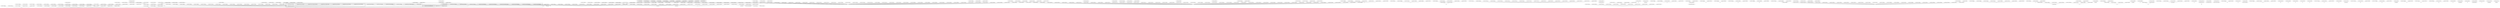 graph g {
  fontname="sans-serif";

  overlap=false;

  subgraph "cluster_net" {
    subgraph "cluster_net.minecraft" {
      subgraph "cluster_net.minecraft.pathfinding" {
      }
      subgraph "cluster_net.minecraft.client" {
        subgraph "cluster_net.minecraft.client.render" {
          subgraph "cluster_net.minecraft.client.render.entity" {
            "dp"[label="net.minecraft.client.render.entity.RenderPainting"];
          }
          "m"[label="net.minecraft.client.render.RenderGlobal"];
        }
        subgraph "cluster_net.minecraft.client.gui" {
          subgraph "cluster_net.minecraft.client.gui.menu" {
            subgraph "cluster_net.minecraft.client.gui.menu.options" {
              "ch"[label="net.minecraft.client.gui.menu.options.Options"];
              "fi"[label="net.minecraft.client.gui.menu.options.TexturePackOptions"];
              "mn"[label="net.minecraft.client.gui.menu.options.VideoOptions"];
            }
            subgraph "cluster_net.minecraft.client.gui.menu.multiplayer" {
              "fv"[label="net.minecraft.client.gui.menu.multiplayer.DownloadingTerrain"];
              "ku"[label="net.minecraft.client.gui.menu.multiplayer.Multiplayer"];
            }
            subgraph "cluster_net.minecraft.client.gui.menu.world" {
              "qp"[label="net.minecraft.client.gui.menu.world.SelectWorld"];
            }
            "cs"[label="net.minecraft.client.gui.menu.GuiScreen"];
            "fh"[label="net.minecraft.client.gui.menu.MainMenu"];
          }
        }
        subgraph "cluster_net.minecraft.client.resources" {
          "cr"[label="net.minecraft.client.resources.ThreadResourceDownload"];
        }
        subgraph "cluster_net.minecraft.client.settings" {
        }
        subgraph "cluster_net.minecraft.client.multiplayer" {
          "lq"[label="net.minecraft.client.multiplayer.WorldClient"];
        }
        "net.minecraft.client.Minecraft"[label="net.minecraft.client.Minecraft"];
        "net.minecraft.client.MinecraftApplet"[label="net.minecraft.client.MinecraftApplet"];
      }
      subgraph "cluster_net.minecraft.block" {
        subgraph "cluster_net.minecraft.block.blockentity" {
          "at"[label="net.minecraft.block.blockentity.BlockEntityTrap"];
          "cq"[label="net.minecraft.block.blockentity.BlockEntityMobSpawner"];
          "iy"[label="net.minecraft.block.blockentity.BlockEntityChest"];
          "rg"[label="net.minecraft.block.blockentity.BlockEntityFurnace"];
          "sj"[label="net.minecraft.block.blockentity.BlockEntityMusic"];
          "xa"[label="net.minecraft.block.blockentity.BlockEntitySign"];
        }
      }
      subgraph "cluster_net.minecraft.util" {
        subgraph "cluster_net.minecraft.util.math" {
        }
      }
      subgraph "cluster_net.minecraft.world" {
        subgraph "cluster_net.minecraft.world.biome" {
        }
        subgraph "cluster_net.minecraft.world.chunk" {
          subgraph "cluster_net.minecraft.world.chunk.storage" {
            "sk"[label="net.minecraft.world.chunk.storage.AlphaChunkLoader"];
          }
        }
        "et"[label="net.minecraft.world.World"];
      }
      subgraph "cluster_net.minecraft.entity" {
        subgraph "cluster_net.minecraft.entity.passive" {
          "fx"[label="net.minecraft.entity.passive.EntityTameable"];
        }
        subgraph "cluster_net.minecraft.entity.player" {
          "gh"[label="net.minecraft.entity.player.Player"];
        }
        subgraph "cluster_net.minecraft.entity.item" {
          "xb"[label="net.minecraft.entity.item.MinecartFurnace"];
        }
        "kw"[label="net.minecraft.entity.LivingBase"];
      }
      subgraph "cluster_net.minecraft.item" {
      }
      subgraph "cluster_net.minecraft.data" {
      }
      subgraph "cluster_net.minecraft.network" {
      }
      subgraph "cluster_net.minecraft.isom" {
        "net.minecraft.isom.IsomPreviewApplet"[label="net.minecraft.isom.IsomPreviewApplet"];
      }
    }
  }
  subgraph "cluster_com" {
    subgraph "cluster_com.mojang" {
      subgraph "cluster_com.mojang.nbt" {
        "o"[label="com.mojang.nbt.NBTFloat"];
        "ha"[label="com.mojang.nbt.NBTByteArray"];
        "kl"[label="com.mojang.nbt.NBTEnd"];
        "ll"[label="com.mojang.nbt.NBTLong"];
        "my"[label="com.mojang.nbt.NBTCompound"];
        "oq"[label="com.mojang.nbt.NBTInt"];
        "pq"[label="com.mojang.nbt.NBTByte"];
        "rl"[label="com.mojang.nbt.NBTList"];
        "rv"[label="com.mojang.nbt.NBTDouble"];
        "tg"[label="com.mojang.nbt.NBTShort"];
        "vs"[label="com.mojang.nbt.NBTString"];
      }
    }
  }
  "a"[label="net.minecraft.src.ClsADslyjvx"];
  "c"[label="net.minecraft.src.ClsCCjrvhrv"];
  "e"[label="net.minecraft.src.ClsEFvyhjji"];
  "f"[label="net.minecraft.src.ClsFGrgmhwz"];
  "g"[label="net.minecraft.src.ClsGBfqkrqc"];
  "i"[label="net.minecraft.src.ClsICcdeqdf"];
  "j"[label="net.minecraft.src.ClsJCevvwxz"];
  "k"[label="net.minecraft.src.ClsKHqzdaz"];
  "l"[label="net.minecraft.src.ClsLEfixejj"];
  "n"[label="net.minecraft.src.ClsNUzjqjc"];
  "p"[label="net.minecraft.src.ClsPDjwwbgb"];
  "q"[label="net.minecraft.src.ClsQEuaptpv"];
  "r"[label="net.minecraft.src.ClsREiuihbi"];
  "s"[label="net.minecraft.src.ClsSFmvursq"];
  "u"[label="net.minecraft.src.ClsUFtkjxqh"];
  "v"[label="net.minecraft.src.ClsVEvdcccm"];
  "w"[label="net.minecraft.src.ClsWGgwbajw"];
  "y"[label="net.minecraft.src.ClsYEuodagl"];
  "z"[label="net.minecraft.src.ClsZBkjtgop"];
  "aa"[label="net.minecraft.src.ClsAaBrbnprf"];
  "ab"[label="net.minecraft.src.ClsAbFgonhah"];
  "ac"[label="net.minecraft.src.ClsAcEjaetvv"];
  "ad"[label="net.minecraft.src.ClsAdGnbquvh"];
  "ae"[label="net.minecraft.src.ClsAeTjhxky"];
  "af"[label="net.minecraft.src.ClsAfGmrmkms"];
  "ag"[label="net.minecraft.src.ClsAgEjcdtfs"];
  "ah"[label="net.minecraft.src.ClsAhDwezyhe"];
  "ai"[label="net.minecraft.src.ClsAiEexmeiy"];
  "aj"[label="net.minecraft.src.ClsAjMgkqyq"];
  "al"[label="net.minecraft.src.ClsAlGyjrktc"];
  "am"[label="net.minecraft.src.ClsAmBfajgzt"];
  "an"[label="net.minecraft.src.ClsAnGrrzgsl"];
  "aq"[label="net.minecraft.src.ClsAqFedmhwb"];
  "ar"[label="net.minecraft.src.ClsArFtmiybl"];
  "au"[label="net.minecraft.src.ClsAuFqtefpi"];
  "av"[label="net.minecraft.src.ClsAvGtxpyqh"];
  "aw"[label="net.minecraft.src.ClsAwCtmnzol"];
  "ax"[label="net.minecraft.src.ClsAxDbkaoxk"];
  "ay"[label="net.minecraft.src.ClsAyFzvvjer"];
  "ba"[label="net.minecraft.src.ClsBaFkepjqq"];
  "bc"[label="net.minecraft.src.ClsBcEejvepp"];
  "be"[label="net.minecraft.src.ClsBeGjnitft"];
  "bf"[label="net.minecraft.src.ClsBfGpfdmhq"];
  "bg"[label="net.minecraft.src.ClsBgCyqbhjp"];
  "bh"[label="net.minecraft.src.ClsBhBjjyker"];
  "bi"[label="net.minecraft.src.ClsBiBdhlnqu"];
  "bj"[label="net.minecraft.src.ClsBjIpuyia"];
  "bk"[label="net.minecraft.src.ClsBkBtnpmvv"];
  "bl"[label="net.minecraft.src.ClsBlGduobwc"];
  "bo"[label="net.minecraft.src.ClsBoDcrbdsr"];
  "bq"[label="net.minecraft.src.ClsBqGdevceq"];
  "br"[label="net.minecraft.src.ClsBrWszdy"];
  "bs"[label="net.minecraft.src.ClsBsGqfrqme"];
  "bt"[label="net.minecraft.src.ClsBtFteydgt"];
  "bu"[label="net.minecraft.src.ClsBuBfpizvp"];
  "bw"[label="net.minecraft.src.ClsBwBipwkfi"];
  "bx"[label="net.minecraft.src.ClsBxRdohkw"];
  "by"[label="net.minecraft.src.ClsByFgtypdu"];
  "bz"[label="net.minecraft.src.ClsBzEwugglf"];
  "ca"[label="net.minecraft.src.ClsCaGbgkujf"];
  "cb"[label="net.minecraft.src.ClsCbDhsnmym"];
  "cc"[label="net.minecraft.src.ClsCcComlitm"];
  "ce"[label="net.minecraft.src.ClsCeBbfysqu"];
  "cg"[label="net.minecraft.src.ClsCgEugixok"];
  "cj"[label="net.minecraft.src.ClsCjFxpeoxq"];
  "ck"[label="net.minecraft.src.ClsCkGmuoemo"];
  "ct"[label="net.minecraft.src.ClsCtWumicf"];
  "cu"[label="net.minecraft.src.ClsCuGitvigy"];
  "cv"[label="net.minecraft.src.ClsCvGthavov"];
  "cw"[label="net.minecraft.src.ClsCwUaiiqr"];
  "cy"[label="net.minecraft.src.ClsCyBmvljrk"];
  "da"[label="net.minecraft.src.ClsDaRmywbu"];
  "db"[label="net.minecraft.src.ClsDbFzvvjer"];
  "dd"[label="net.minecraft.src.ClsDdBrpzvgv"];
  "de"[label="net.minecraft.src.ClsDeDgqjhfe"];
  "dh"[label="net.minecraft.src.ClsDhFjesrea"];
  "di"[label="net.minecraft.src.ClsDiCpkahcj"];
  "dk"[label="net.minecraft.src.ClsDkCzxolgx"];
  "dm"[label="net.minecraft.src.ClsDmBdaostv"];
  "dn"[label="net.minecraft.src.ClsDnRrpmfc"];
  "dq"[label="net.minecraft.src.ClsDqBlvvfns"];
  "dr"[label="net.minecraft.src.ClsDrFluvvvh"];
  "du"[label="net.minecraft.src.ClsDuCymflka"];
  "dv"[label="net.minecraft.src.ClsDvDdwesdr"];
  "dw"[label="net.minecraft.src.ClsDwFwfpuuo"];
  "dx"[label="net.minecraft.src.ClsDxPvuopp"];
  "dz"[label="net.minecraft.src.ClsDzGiuibwj"];
  "eb"[label="net.minecraft.src.ClsEbDajgtca"];
  "ec"[label="net.minecraft.src.ClsEcCahflhr"];
  "ed"[label="net.minecraft.src.ClsEdEejvepp"];
  "ee"[label="net.minecraft.src.ClsEeBoyxyd"];
  "eh"[label="net.minecraft.src.ClsEhDhvxukr"];
  "ei"[label="net.minecraft.src.ClsEiBzqellf"];
  "ek"[label="net.minecraft.src.ClsEkBrqzbzu"];
  "el"[label="net.minecraft.src.ClsElFvkymst"];
  "em"[label="net.minecraft.src.ClsEmFilsyys"];
  "en"[label="net.minecraft.src.ClsEnGnysuoi"];
  "ep"[label="net.minecraft.src.ClsEpCcoucnl"];
  "eq"[label="net.minecraft.src.ClsEqGemljhb"];
  "er"[label="net.minecraft.src.ClsErCwshxpy"];
  "es"[label="net.minecraft.src.ClsEsBawxunl"];
  "eu"[label="net.minecraft.src.ClsEuCodtbfj"];
  "ew"[label="net.minecraft.src.ClsEwBavmqqq"];
  "ex"[label="net.minecraft.src.ClsExUdvojk"];
  "ey"[label="net.minecraft.src.ClsEyPcbogx"];
  "ez"[label="net.minecraft.src.ClsEzBchgapv"];
  "fa"[label="net.minecraft.src.ClsFaDyizfnx"];
  "fb"[label="net.minecraft.src.ClsFbDgvspzb"];
  "fc"[label="net.minecraft.src.ClsFcFztsdtk"];
  "fd"[label="net.minecraft.src.ClsFdCzzrwhy"];
  "fg"[label="net.minecraft.src.ClsFgBtstalb"];
  "fj"[label="net.minecraft.src.ClsFjFluvvvh"];
  "fm"[label="net.minecraft.src.ClsFmCevvwxz"];
  "fn"[label="net.minecraft.src.ClsFnWpyeii"];
  "fo"[label="net.minecraft.src.ClsFoDdlwsbw"];
  "fp"[label="net.minecraft.src.ClsFpGvgzsmg"];
  "fq"[label="net.minecraft.src.ClsFqCkbrdcs"];
  "fr"[label="net.minecraft.src.ClsFrBrkxpue"];
  "fs"[label="net.minecraft.src.ClsFsCevvwxz"];
  "fu"[label="net.minecraft.src.ClsFuBiiesvy"];
  "fw"[label="net.minecraft.src.ClsFwFtcsamn"];
  "fy"[label="net.minecraft.src.ClsFyCuixgay"];
  "fz"[label="net.minecraft.src.ClsFzCsyuwsa"];
  "ga"[label="net.minecraft.src.ClsGaEkuehce"];
  "gc"[label="net.minecraft.src.ClsGcFmpejkh"];
  "gd"[label="net.minecraft.src.ClsGdCqooujq"];
  "gf"[label="net.minecraft.src.ClsGfGjmaken"];
  "gk"[label="net.minecraft.src.ClsGkBocuoid"];
  "gm"[label="net.minecraft.src.ClsGmBpytkvc"];
  "gn"[label="net.minecraft.src.ClsGnGyhvfr"];
  "go"[label="net.minecraft.src.ClsGoBekrdsg"];
  "gq"[label="net.minecraft.src.ClsGqFsuveww"];
  "gr"[label="net.minecraft.src.ClsGrBtpqbhn"];
  "gs"[label="net.minecraft.src.ClsGsTwpuak"];
  "gu"[label="net.minecraft.src.ClsGuBrqzbzt"];
  "gv"[label="net.minecraft.src.ClsGvBcgpbyh"];
  "gw"[label="net.minecraft.src.ClsGwEsnwuuy"];
  "gz"[label="net.minecraft.src.ClsGzBxvugce"];
  "hb"[label="net.minecraft.src.ClsHbGhfcimt"];
  "hc"[label="net.minecraft.src.ClsHcEfgkysj"];
  "hd"[label="net.minecraft.src.ClsHdFlraylm"];
  "hf"[label="net.minecraft.src.ClsHfBjvjeaq"];
  "hh"[label="net.minecraft.src.ClsHhCfuexiy"];
  "hk"[label="net.minecraft.src.ClsHkBosfluj"];
  "ho"[label="net.minecraft.src.ClsHoChzrlbo"];
  "hp"[label="net.minecraft.src.ClsHpDxplvwc"];
  "hq"[label="net.minecraft.src.ClsHqKklqch"];
  "hr"[label="net.minecraft.src.ClsHrFbvxmvz"];
  "hs"[label="net.minecraft.src.ClsHsCdcpjxs"];
  "ht"[label="net.minecraft.src.ClsHtBznaypv"];
  "hw"[label="net.minecraft.src.ClsHwFukypin"];
  "hx"[label="net.minecraft.src.ClsHxEzvrgel"];
  "hz"[label="net.minecraft.src.ClsHzGwwvpbr"];
  "ia"[label="net.minecraft.src.ClsIaWcritd"];
  "ic"[label="net.minecraft.src.ClsIcCevvwxz"];
  "id"[label="net.minecraft.src.ClsIdBcrgexa"];
  "ie"[label="net.minecraft.src.ClsIeWqlinx"];
  "if"[label="net.minecraft.src.ClsIfGrsfofd"];
  "ig"[label="net.minecraft.src.ClsIgCdqcesb"];
  "ih"[label="net.minecraft.src.ClsIhFqdpmlh"];
  "ij"[label="net.minecraft.src.ClsIjDvvcndn"];
  "im"[label="net.minecraft.src.ClsImRmywcb"];
  "ir"[label="net.minecraft.src.ClsIrGxcujhv"];
  "it"[label="net.minecraft.src.ClsItGxqsslv"];
  "iv"[label="net.minecraft.src.ClsIvKpweau"];
  "iw"[label="net.minecraft.src.ClsIwPxlugn"];
  "ix"[label="net.minecraft.src.ClsIxDjkhqgh"];
  "ja"[label="net.minecraft.src.ClsJaDsjikkz"];
  "jb"[label="net.minecraft.src.ClsJbSoctpz"];
  "jc"[label="net.minecraft.src.ClsJcFduzwor"];
  "jf"[label="net.minecraft.src.ClsJfClftmvm"];
  "jh"[label="net.minecraft.src.ClsJhRmhofa"];
  "ji"[label="net.minecraft.src.ClsJiEjaetvv"];
  "jk"[label="net.minecraft.src.ClsJkCuahnhv"];
  "jl"[label="net.minecraft.src.ClsJlPqbwmk"];
  "jm"[label="net.minecraft.src.ClsJmFkupcvz"];
  "jn"[label="net.minecraft.src.ClsJnGwvrthv"];
  "jq"[label="net.minecraft.src.ClsJqGrnknsc"];
  "jr"[label="net.minecraft.src.ClsJrWiowaf"];
  "js"[label="net.minecraft.src.ClsJsGfipnsd"];
  "ju"[label="net.minecraft.src.ClsJuFyeiviu"];
  "jv"[label="net.minecraft.src.ClsJvFibaec"];
  "jw"[label="net.minecraft.src.ClsJwDjgdrbx"];
  "jx"[label="net.minecraft.src.ClsJxDbdcuml"];
  "jy"[label="net.minecraft.src.ClsJyCdenofi"];
  "kb"[label="net.minecraft.src.ClsKbLfogsu"];
  "kc"[label="net.minecraft.src.ClsKcDtizvfa"];
  "ke"[label="net.minecraft.src.ClsKeGcramb"];
  "kg"[label="net.minecraft.src.ClsKgFluvvvh"];
  "kh"[label="net.minecraft.src.ClsKhEifztbk"];
  "ki"[label="net.minecraft.src.ClsKiMnvonf"];
  "km"[label="net.minecraft.src.ClsKmDvwgxmz"];
  "kn"[label="net.minecraft.src.ClsKnDddufqb"];
  "ks"[label="net.minecraft.src.ClsKsDdfwukt"];
  "kt"[label="net.minecraft.src.ClsKtDxplvwc"];
  "kv"[label="net.minecraft.src.ClsKvEtbmqic"];
  "kx"[label="net.minecraft.src.ClsKxFosclmc"];
  "ky"[label="net.minecraft.src.ClsKyBfajgzt"];
  "kz"[label="net.minecraft.src.ClsKzGgqumki"];
  "lb"[label="net.minecraft.src.ClsLbXehedh"];
  "lc"[label="net.minecraft.src.ClsLcBagtgif"];
  "ld"[label="net.minecraft.src.ClsLdDnvitzi"];
  "lf"[label="net.minecraft.src.ClsLfNhxosw"];
  "lg"[label="net.minecraft.src.ClsLgGpyhgr"];
  "lh"[label="net.minecraft.src.ClsLhKpweau"];
  "li"[label="net.minecraft.src.ClsLiEuymbbb"];
  "lj"[label="net.minecraft.src.ClsLjCyjeeuy"];
  "lm"[label="net.minecraft.src.ClsLmGluknuo"];
  "lo"[label="net.minecraft.src.ClsLoEkdijxv"];
  "lp"[label="net.minecraft.src.ClsLpEcvyszi"];
  "lr"[label="net.minecraft.src.ClsLrDgqjhfe"];
  "ls"[label="net.minecraft.src.ClsLsGocvowp"];
  "lt"[label="net.minecraft.src.ClsLtGnjuml"];
  "lu"[label="net.minecraft.src.ClsLuEvqboes"];
  "lv"[label="net.minecraft.src.ClsLvEbuhcjo"];
  "lw"[label="net.minecraft.src.ClsLwCqooujq"];
  "lx"[label="net.minecraft.src.ClsLxDephqf"];
  "ly"[label="net.minecraft.src.ClsLyEjaetvv"];
  "lz"[label="net.minecraft.src.ClsLzGskahas"];
  "ma"[label="net.minecraft.src.ClsMaFluvvvh"];
  "mb"[label="net.minecraft.src.ClsMbBkuljkc"];
  "mc"[label="net.minecraft.src.ClsMcGtgyiyo"];
  "md"[label="net.minecraft.src.ClsMdBidorku"];
  "me"[label="net.minecraft.src.ClsMeEwqbwrx"];
  "mf"[label="net.minecraft.src.ClsMfCimmefx"];
  "mg"[label="net.minecraft.src.ClsMgGmefskk"];
  "mh"[label="net.minecraft.src.ClsMhFofpkwg"];
  "mi"[label="net.minecraft.src.ClsMiBoyxyd"];
  "mm"[label="net.minecraft.src.ClsMmBfbmcrz"];
  "mo"[label="net.minecraft.src.ClsMoDwhdmpk"];
  "mq"[label="net.minecraft.src.ClsMqFnbothy"];
  "mr"[label="net.minecraft.src.ClsMrGwqcpsy"];
  "ms"[label="net.minecraft.src.ClsMsGyjzikc"];
  "mt"[label="net.minecraft.src.ClsMtEvuirrf"];
  "mu"[label="net.minecraft.src.ClsMuCcoucnl"];
  "mv"[label="net.minecraft.src.ClsMvPxluix"];
  "mw"[label="net.minecraft.src.ClsMwFdjgtus"];
  "mx"[label="net.minecraft.src.ClsMxFdhsbnf"];
  "nb"[label="net.minecraft.src.ClsNbGjzvppn"];
  "nc"[label="net.minecraft.src.ClsNcFrfwebl"];
  "nd"[label="net.minecraft.src.ClsNdCzwrmqw"];
  "ne"[label="net.minecraft.src.ClsNeCdkrjjq"];
  "ng"[label="net.minecraft.src.ClsNgDdlgabv"];
  "ni"[label="net.minecraft.src.ClsNiDkzgthw"];
  "nj"[label="net.minecraft.src.ClsNjEpfhrje"];
  "nk"[label="net.minecraft.src.ClsNkChemuks"];
  "nl"[label="net.minecraft.src.ClsNlMwpqoe"];
  "nm"[label="net.minecraft.src.ClsNmEgxydea"];
  "nn"[label="net.minecraft.src.ClsNnGunwrft"];
  "np"[label="net.minecraft.src.ClsNpEjgsrkt"];
  "nq"[label="net.minecraft.src.ClsNqFmpejkh"];
  "nr"[label="net.minecraft.src.ClsNrCfzbixo"];
  "ns"[label="net.minecraft.src.ClsNsEhiruwl"];
  "nt"[label="net.minecraft.src.ClsNtEqcgfjq"];
  "nu"[label="net.minecraft.src.ClsNuEasvpbk"];
  "nv"[label="net.minecraft.src.ClsNvDsksulk"];
  "nw"[label="net.minecraft.src.ClsNwUqbnym"];
  "ny"[label="net.minecraft.src.ClsNyDnvitzi"];
  "nz"[label="net.minecraft.src.ClsNzBslqlj"];
  "oa"[label="net.minecraft.src.ClsOaEpzspcl"];
  "ob"[label="net.minecraft.src.ClsObFnpukfd"];
  "oc"[label="net.minecraft.src.ClsOcFidnrfu"];
  "od"[label="net.minecraft.src.ClsOdFcvzfix"];
  "of"[label="net.minecraft.src.ClsOfGnjuml"];
  "oi"[label="net.minecraft.src.ClsOiBtdwirc"];
  "oj"[label="net.minecraft.src.ClsOjMybfwb"];
  "ok"[label="net.minecraft.src.ClsOkEtuuzcu"];
  "ol"[label="net.minecraft.src.ClsOlGorwzc"];
  "om"[label="net.minecraft.src.ClsOmFvevimo"];
  "op"[label="net.minecraft.src.ClsOpFszztub"];
  "or"[label="net.minecraft.src.ClsOrHswiff"];
  "os"[label="net.minecraft.src.ClsOsBiiesvy"];
  "ou"[label="net.minecraft.src.ClsOuByjjngx"];
  "ow"[label="net.minecraft.src.ClsOwGaesznr"];
  "ox"[label="net.minecraft.src.ClsOxCevvwxz"];
  "pa"[label="net.minecraft.src.ClsPaDjhhiuv"];
  "pb"[label="net.minecraft.src.ClsPbEmkuxcw"];
  "pd"[label="net.minecraft.src.ClsPdFzvvjer"];
  "pe"[label="net.minecraft.src.ClsPeCixikgy"];
  "pf"[label="net.minecraft.src.ClsPfDjktbuk"];
  "pg"[label="net.minecraft.src.ClsPgBmodbnw"];
  "ph"[label="net.minecraft.src.ClsPhLdqepo"];
  "pi"[label="net.minecraft.src.ClsPiErflcen"];
  "pj"[label="net.minecraft.src.ClsPjBhvqvxo"];
  "pl"[label="net.minecraft.src.ClsPlFoytos"];
  "pm"[label="net.minecraft.src.ClsPmGycbelq"];
  "pn"[label="net.minecraft.src.ClsPnEpzlitu"];
  "po"[label="net.minecraft.src.ClsPoCalosjz"];
  "pp"[label="net.minecraft.src.ClsPpFmqxadz"];
  "ps"[label="net.minecraft.src.ClsPsFexgedx"];
  "pt"[label="net.minecraft.src.ClsPtDsacojf"];
  "pu"[label="net.minecraft.src.ClsPuDmeegxz"];
  "pv"[label="net.minecraft.src.ClsPvDkldaj"];
  "pw"[label="net.minecraft.src.ClsPwBsjztyy"];
  "py"[label="net.minecraft.src.ClsPyDkclsfp"];
  "pz"[label="net.minecraft.src.ClsPzDgqjhfe"];
  "qb"[label="net.minecraft.src.ClsQbBfqkrqc"];
  "qc"[label="net.minecraft.src.ClsQcGsbdlsw"];
  "qd"[label="net.minecraft.src.ClsQdDqrgvkg"];
  "qg"[label="net.minecraft.src.ClsQgFfkywlb"];
  "qh"[label="net.minecraft.src.ClsQhGmekznk"];
  "qj"[label="net.minecraft.src.ClsQjFpbawbg"];
  "qk"[label="net.minecraft.src.ClsQkFpbawcl"];
  "ql"[label="net.minecraft.src.ClsQlFgnxinw"];
  "qm"[label="net.minecraft.src.ClsQmCiuxjrr"];
  "qn"[label="net.minecraft.src.ClsQnReuysx"];
  "qo"[label="net.minecraft.src.ClsQoEnuwbiy"];
  "qq"[label="net.minecraft.src.ClsQqEwisyka"];
  "qr"[label="net.minecraft.src.ClsQrCfcnzge"];
  "qt"[label="net.minecraft.src.ClsQtBrqzbzu"];
  "qu"[label="net.minecraft.src.ClsQuBxidhsz"];
  "qv"[label="net.minecraft.src.ClsQvCriibbl"];
  "qw"[label="net.minecraft.src.ClsQwDhvgwqw"];
  "qx"[label="net.minecraft.src.ClsQxEibapck"];
  "qy"[label="net.minecraft.src.ClsQyDjhhiuv"];
  "qz"[label="net.minecraft.src.ClsQzDuejfqt"];
  "ra"[label="net.minecraft.src.ClsRaCfhgxzk"];
  "rb"[label="net.minecraft.src.ClsRbGsbdltn"];
  "rc"[label="net.minecraft.src.ClsRcCevvwxz"];
  "rd"[label="net.minecraft.src.ClsRdBfajgzt"];
  "re"[label="net.minecraft.src.ClsReVvnvez"];
  "rh"[label="net.minecraft.src.ClsRhCrzzgry"];
  "ri"[label="net.minecraft.src.ClsRiDwtiwdw"];
  "rk"[label="net.minecraft.src.ClsRkClftmvm"];
  "rm"[label="net.minecraft.src.ClsRmGorwzc"];
  "rn"[label="net.minecraft.src.ClsRnEceojrn"];
  "ro"[label="net.minecraft.src.ClsRoDvvjqqf"];
  "rq"[label="net.minecraft.src.ClsRqUaiiqr"];
  "rr"[label="net.minecraft.src.ClsRrDjhhiuv"];
  "rt"[label="net.minecraft.src.ClsRtDoxbwyp"];
  "ru"[label="net.minecraft.src.ClsRuDlmivzu"];
  "rw"[label="net.minecraft.src.ClsRwFilwmja"];
  "rx"[label="net.minecraft.src.ClsRxBajcotd"];
  "ry"[label="net.minecraft.src.ClsRyFomzeqa"];
  "rz"[label="net.minecraft.src.ClsRzDbylzol"];
  "sb"[label="net.minecraft.src.ClsSbFluvvvh"];
  "sf"[label="net.minecraft.src.ClsSfFpunyes"];
  "sg"[label="net.minecraft.src.ClsSgDtgoacv"];
  "sh"[label="net.minecraft.src.ClsShCswhdro"];
  "sm"[label="net.minecraft.src.ClsSmZbvcew"];
  "sn"[label="net.minecraft.src.ClsSnFogbjqz"];
  "so"[label="net.minecraft.src.ClsSoFnbothy"];
  "sp"[label="net.minecraft.src.ClsSpEsivhau"];
  "sr"[label="net.minecraft.src.ClsSrClftmvm"];
  "ss"[label="net.minecraft.src.ClsSsFfpftbz"];
  "st"[label="net.minecraft.src.ClsStCbrxnpz"];
  "su"[label="net.minecraft.src.ClsSuMjqiju"];
  "sw"[label="net.minecraft.src.ClsSwMjqiju"];
  "sy"[label="net.minecraft.src.ClsSyMjqiju"];
  "ta"[label="net.minecraft.src.ClsTaXvyzgc"];
  "tb"[label="net.minecraft.src.ClsTbFgepjzb"];
  "tc"[label="net.minecraft.src.ClsTcBwckgzm"];
  "td"[label="net.minecraft.src.ClsTdFppckme"];
  "te"[label="net.minecraft.src.ClsTeFywjzhe"];
  "tf"[label="net.minecraft.src.ClsTfDzgfwpj"];
  "th"[label="net.minecraft.src.ClsThGeilaze"];
  "tk"[label="net.minecraft.src.ClsTkBpdktti"];
  "tl"[label="net.minecraft.src.ClsTlEgxrstn"];
  "tn"[label="net.minecraft.src.ClsTnBhpybfe"];
  "tp"[label="net.minecraft.src.ClsTpNyfamh"];
  "tq"[label="net.minecraft.src.ClsTqTqjlms"];
  "tr"[label="net.minecraft.src.ClsTrXebgmy"];
  "ts"[label="net.minecraft.src.ClsTsMlwlph"];
  "tt"[label="net.minecraft.src.ClsTtXmqkzl"];
  "tu"[label="net.minecraft.src.ClsTuFdmeijp"];
  "tv"[label="net.minecraft.src.ClsTvDxplvwc"];
  "tw"[label="net.minecraft.src.ClsTwDhfjycx"];
  "tx"[label="net.minecraft.src.ClsTxYmrgbt"];
  "tz"[label="net.minecraft.src.ClsTzDupsqrg"];
  "ua"[label="net.minecraft.src.ClsUaFublpyv"];
  "uc"[label="net.minecraft.src.ClsUcDlbeuvn"];
  "ud"[label="net.minecraft.src.ClsUdCbrxnpz"];
  "ue"[label="net.minecraft.src.ClsUeEpqpnxq"];
  "uf"[label="net.minecraft.src.ClsUfCrlehht"];
  "ug"[label="net.minecraft.src.ClsUgBigivcd"];
  "ui"[label="net.minecraft.src.ClsUiCzteqdt"];
  "uj"[label="net.minecraft.src.ClsUjBcqant"];
  "ul"[label="net.minecraft.src.ClsUlMwpqoe"];
  "um"[label="net.minecraft.src.ClsUmDjndpdo"];
  "un"[label="net.minecraft.src.ClsUnYpuwvw"];
  "uo"[label="net.minecraft.src.ClsUoWszdy"];
  "up"[label="net.minecraft.src.ClsUpClftmvm"];
  "uq"[label="net.minecraft.src.ClsUqEdiewbg"];
  "us"[label="net.minecraft.src.ClsUsEkmnfxb"];
  "ut"[label="net.minecraft.src.ClsUtFnglyqy"];
  "uu"[label="net.minecraft.src.ClsUuBgxjmzo"];
  "uv"[label="net.minecraft.src.ClsUvFxhsupw"];
  "uw"[label="net.minecraft.src.ClsUwBiwkuqk"];
  "ux"[label="net.minecraft.src.ClsUxGnkyleb"];
  "va"[label="net.minecraft.src.ClsVaEueafnj"];
  "vd"[label="net.minecraft.src.ClsVdBkztimb"];
  "vf"[label="net.minecraft.src.ClsVfDdfwukt"];
  "vg"[label="net.minecraft.src.ClsVgGnbutkj"];
  "vh"[label="net.minecraft.src.ClsVhBmtymra"];
  "vi"[label="net.minecraft.src.ClsViHxaotv"];
  "vj"[label="net.minecraft.src.ClsVjCevvwxz"];
  "vl"[label="net.minecraft.src.ClsVlEckpkdf"];
  "vm"[label="net.minecraft.src.ClsVmFuvuywy"];
  "vn"[label="net.minecraft.src.ClsVnBaclxmt"];
  "vo"[label="net.minecraft.src.ClsVoCevvwxz"];
  "vp"[label="net.minecraft.src.ClsVpBwovhat"];
  "vq"[label="net.minecraft.src.ClsVqFxgqfbl"];
  "vu"[label="net.minecraft.src.ClsVuNkredx"];
  "vv"[label="net.minecraft.src.ClsVvBbmntnd"];
  "vw"[label="net.minecraft.src.ClsVwHhycjn"];
  "vx"[label="net.minecraft.src.ClsVxCbrxnpz"];
  "vz"[label="net.minecraft.src.ClsVzBbanezn"];
  "wa"[label="net.minecraft.src.ClsWaFbehfaa"];
  "wb"[label="net.minecraft.src.ClsWbBbanezn"];
  "wc"[label="net.minecraft.src.ClsWcFvvqrnw"];
  "wd"[label="net.minecraft.src.ClsWdEjaetvv"];
  "we"[label="net.minecraft.src.ClsWeFzvvjer"];
  "wg"[label="net.minecraft.src.ClsWgCgdqlpc"];
  "wh"[label="net.minecraft.src.ClsWhDqmquww"];
  "wi"[label="net.minecraft.src.ClsWiCevvwxz"];
  "wj"[label="net.minecraft.src.ClsWjFdmlhhm"];
  "wm"[label="net.minecraft.src.ClsWmDrvdzfu"];
  "wn"[label="net.minecraft.src.ClsWnSwqunr"];
  "wo"[label="net.minecraft.src.ClsWoDcbvgd"];
  "wp"[label="net.minecraft.src.ClsWpFcriicv"];
  "wq"[label="net.minecraft.src.ClsWqGrwkjdk"];
  "ws"[label="net.minecraft.src.ClsWsXdfjmn"];
  "wt"[label="net.minecraft.src.ClsWtEvehhoe"];
  "wu"[label="net.minecraft.src.ClsWuCzmgebu"];
  "wv"[label="net.minecraft.src.ClsWvDypxduh"];
  "ww"[label="net.minecraft.src.ClsWwFtfhsdu"];
  "wx"[label="net.minecraft.src.ClsWxCevvwxz"];
  "wy"[label="net.minecraft.src.ClsWyDserdzh"];
  "wz"[label="net.minecraft.src.ClsWzBfrgpfy"];
  "xc"[label="net.minecraft.src.ClsXcDxplvwc"];
  "xg"[label="net.minecraft.src.ClsXgFcwbfsw"];
  "xh"[label="net.minecraft.src.ClsXhGnjuml"];
  "xi"[label="net.minecraft.src.ClsXiDnauxhi"];
  "xk"[label="net.minecraft.src.ClsXkWchlib"];
  "xl"[label="net.minecraft.src.ClsXlFnocslq"];
  "xm"[label="net.minecraft.src.ClsXmMqnfrm"];
  "xn"[label="net.minecraft.src.ClsXnCecwysw"];
  "a" -- "jo";
  "c" -- "xk";
  "e" -- "qu";
  "f" -- "kf";
  "g" -- "jj";
  "i" -- "xf";
  "j" -- "oh";
  "k" -- "to";
  "l" -- "gk";
  "m" -- "on";
  "n" -- "jt";
  "o" -- "hu";
  "p" -- "net.minecraft.client.Minecraft";
  "q" -- "java.awt.Canvas";
  "r" -- "jo";
  "s" -- "jj";
  "u" -- "gk";
  "v" -- "dj";
  "w" -- "java.util.ArrayList";
  "y" -- "do";
  "z" -- "jk";
  "aa" -- "to";
  "ab" -- "java.lang.IllegalArgumentException";
  "ac" -- "wm";
  "ad" -- "hr";
  "ae" -- "il";
  "af" -- "to";
  "ag" -- "cl";
  "ah" -- "iw";
  "ai" -- "cl";
  "aj" -- "cx";
  "al" -- "ab";
  "am" -- "kr";
  "an" -- "ht";
  "aq" -- "di";
  "ar" -- "as";
  "at" -- "nx";
  "at" -- "la";
  "au" -- "xf";
  "av" -- "bp";
  "aw" -- "gb";
  "ax" -- "java.awt.Canvas";
  "ax" -- "java.awt.event.KeyListener";
  "ax" -- "java.awt.event.MouseListener";
  "ax" -- "java.awt.event.MouseMotionListener";
  "ax" -- "java.lang.Runnable";
  "ay" -- "oh";
  "ba" -- "ht";
  "bc" -- "cc";
  "be" -- "mv";
  "bf" -- "do";
  "bg" -- "vc";
  "bh" -- "vc";
  "bi" -- "vi";
  "bi" -- "ev";
  "bj" -- "vc";
  "bk" -- "java.lang.Comparable";
  "bl" -- "to";
  "bo" -- "to";
  "bq" -- "ba";
  "br" -- "rj";
  "bs" -- "xm";
  "bt" -- "jo";
  "bu" -- "java.awt.Panel";
  "bw" -- "do";
  "bx" -- "cs";
  "by" -- "rj";
  "bz" -- "as";
  "ca" -- "cs";
  "cb" -- "if";
  "cc" -- "gb";
  "ce" -- "java.io.FileFilter";
  "cg" -- "go";
  "ch" -- "cs";
  "cj" -- "wm";
  "ck" -- "gb";
  "cq" -- "nx";
  "cr" -- "java.lang.Thread";
  "cs" -- "sx";
  "ct" -- "uf";
  "cu" -- "gh";
  "cv" -- "qu";
  "cw" -- "kk";
  "cy" -- "bp";
  "da" -- "jo";
  "db" -- "oh";
  "dd" -- "ba";
  "de" -- "gb";
  "dh" -- "to";
  "di" -- "gb";
  "dk" -- "gk";
  "dm" -- "sx";
  "dn" -- "cs";
  "dp" -- "bp";
  "dq" -- "java.lang.Comparable";
  "dr" -- "mr";
  "du" -- "kf";
  "dv" -- "to";
  "dw" -- "jo";
  "dx" -- "mr";
  "dz" -- "ex";
  "eb" -- "ln";
  "ec" -- "wm";
  "ed" -- "cc";
  "ee" -- "to";
  "eh" -- "oh";
  "ei" -- "gk";
  "ek" -- "jo";
  "el" -- "hr";
  "em" -- "wf";
  "en" -- "cs";
  "ep" -- "jt";
  "eq" -- "jo";
  "er" -- "ee";
  "es" -- "to";
  "et" -- "wf";
  "eu" -- "bp";
  "ew" -- "wm";
  "ex" -- "jt";
  "ey" -- "to";
  "ez" -- "cs";
  "fa" -- "iw";
  "fb" -- "oh";
  "fc" -- "vk";
  "fd" -- "to";
  "fg" -- "go";
  "fh" -- "cs";
  "fi" -- "cs";
  "fj" -- "jj";
  "fm" -- "oh";
  "fn" -- "java.awt.Canvas";
  "fo" -- "rj";
  "fp" -- "if";
  "fq" -- "go";
  "fr" -- "cs";
  "fs" -- "oh";
  "fu" -- "java.util.Comparator";
  "fv" -- "cs";
  "fw" -- "fr";
  "fx" -- "ba";
  "fy" -- "jo";
  "fz" -- "to";
  "ga" -- "wm";
  "gc" -- "bp";
  "gd" -- "cc";
  "gf" -- "ho";
  "gh" -- "kw";
  "gk" -- "bp";
  "gm" -- "jo";
  "gn" -- "wm";
  "go" -- "ht";
  "go" -- "ev";
  "gq" -- "to";
  "gr" -- "wl";
  "gs" -- "uu";
  "gu" -- "jo";
  "gv" -- "mr";
  "gw" -- "sm";
  "gz" -- "rj";
  "ha" -- "hu";
  "hb" -- "jo";
  "hc" -- "ho";
  "hd" -- "jo";
  "hf" -- "as";
  "hh" -- "gb";
  "hk" -- "java.io.ByteArrayOutputStream";
  "ho" -- "cs";
  "hp" -- "gb";
  "hq" -- "as";
  "hr" -- "jo";
  "hs" -- "oh";
  "ht" -- "kw";
  "hw" -- "jt";
  "hx" -- "wm";
  "hz" -- "paulscode.sound.codecs.CodecJOrbis";
  "ia" -- "gk";
  "ic" -- "oh";
  "id" -- "dl";
  "ie" -- "do";
  "if" -- "kk";
  "ig" -- "jo";
  "ih" -- "la";
  "ij" -- "gj";
  "im" -- "jo";
  "ir" -- "cs";
  "it" -- "jo";
  "iv" -- "java.util.Comparator";
  "iw" -- "to";
  "ix" -- "to";
  "iy" -- "nx";
  "iy" -- "la";
  "ja" -- "rj";
  "jb" -- "jo";
  "jc" -- "to";
  "jf" -- "jo";
  "jh" -- "jo";
  "ji" -- "wm";
  "jk" -- "sx";
  "jl" -- "au";
  "jm" -- "java.lang.Thread";
  "jn" -- "gi";
  "jq" -- "au";
  "jr" -- "bp";
  "js" -- "gb";
  "ju" -- "net.minecraft.client.Minecraft";
  "jv" -- "java.awt.event.WindowAdapter";
  "jw" -- "pf";
  "jx" -- "to";
  "jy" -- "as";
  "kb" -- "cf";
  "kc" -- "java.util.Comparator";
  "ke" -- "gb";
  "kg" -- "dz";
  "kh" -- "az";
  "ki" -- "to";
  "kl" -- "hu";
  "km" -- "kq";
  "kn" -- "ej";
  "ks" -- "jt";
  "kt" -- "gb";
  "ku" -- "cs";
  "kv" -- "tj";
  "kw" -- "rj";
  "kx" -- "uz";
  "ky" -- "kr";
  "kz" -- "gb";
  "lb" -- "rj";
  "lc" -- "to";
  "ld" -- "jo";
  "lf" -- "bp";
  "lg" -- "bp";
  "lh" -- "java.util.Comparator";
  "li" -- "gk";
  "lj" -- "kk";
  "ll" -- "hu";
  "lm" -- "jo";
  "lo" -- "wr";
  "lp" -- "gk";
  "lq" -- "et";
  "lr" -- "gb";
  "ls" -- "jo";
  "lt" -- "jo";
  "lu" -- "la";
  "lv" -- "oh";
  "lw" -- "cc";
  "lx" -- "to";
  "ly" -- "wm";
  "lz" -- "fc";
  "ma" -- "mr";
  "mb" -- "jo";
  "mc" -- "ov";
  "md" -- "ov";
  "me" -- "ab";
  "mf" -- "ov";
  "mg" -- "se";
  "mh" -- "jo";
  "mi" -- "fz";
  "mm" -- "uu";
  "mn" -- "cs";
  "mo" -- "iw";
  "mq" -- "jo";
  "mr" -- "jt";
  "ms" -- "jt";
  "mt" -- "java.io.InputStream";
  "mu" -- "jt";
  "mv" -- "to";
  "mw" -- "jo";
  "mx" -- "go";
  "my" -- "hu";
  "nb" -- "qo";
  "nc" -- "uk";
  "nd" -- "jo";
  "ne" -- "to";
  "ng" -- "kf";
  "ni" -- "pf";
  "nj" -- "jo";
  "nk" -- "la";
  "nl" -- "as";
  "nm" -- "to";
  "nn" -- "jo";
  "np" -- "qo";
  "nq" -- "bp";
  "nr" -- "ho";
  "ns" -- "wm";
  "nt" -- "to";
  "nu" -- "nf";
  "nv" -- "to";
  "nw" -- "ho";
  "ny" -- "jo";
  "nz" -- "java.util.HashMap";
  "oa" -- "cs";
  "ob" -- "h";
  "oc" -- "wm";
  "od" -- "to";
  "of" -- "jo";
  "oi" -- "od";
  "oj" -- "bp";
  "ok" -- "nf";
  "ol" -- "fk";
  "om" -- "bp";
  "op" -- "il";
  "oq" -- "hu";
  "or" -- "gk";
  "os" -- "java.util.Comparator";
  "ou" -- "qu";
  "ow" -- "ge";
  "ox" -- "oh";
  "pa" -- "td";
  "pb" -- "gj";
  "pb" -- "java.lang.Comparable";
  "pd" -- "oh";
  "pe" -- "gb";
  "pf" -- "gj";
  "pg" -- "au";
  "ph" -- "au";
  "pi" -- "cs";
  "pj" -- "au";
  "pl" -- "xm";
  "pm" -- "jo";
  "pn" -- "wm";
  "po" -- "cf";
  "pp" -- "la";
  "pq" -- "hu";
  "ps" -- "jo";
  "pt" -- "cs";
  "pu" -- "wm";
  "pv" -- "rj";
  "pw" -- "rj";
  "py" -- "java.lang.Comparable";
  "pz" -- "gb";
  "qb" -- "jj";
  "qc" -- "jo";
  "qd" -- "to";
  "qg" -- "jo";
  "qh" -- "to";
  "qj" -- "gb";
  "qk" -- "gb";
  "ql" -- "jo";
  "qm" -- "to";
  "qn" -- "sx";
  "qo" -- "to";
  "qp" -- "cs";
  "qq" -- "mj";
  "qr" -- "java.io.FilenameFilter";
  "qt" -- "jo";
  "qu" -- "to";
  "qv" -- "gb";
  "qw" -- "to";
  "qx" -- "gb";
  "qy" -- "td";
  "qz" -- "jt";
  "ra" -- "as";
  "rb" -- "jo";
  "rc" -- "oh";
  "rd" -- "kr";
  "re" -- "do";
  "rg" -- "nx";
  "rg" -- "la";
  "rh" -- "rj";
  "ri" -- "to";
  "rk" -- "jo";
  "rl" -- "hu";
  "rm" -- "fk";
  "rn" -- "xd";
  "ro" -- "to";
  "rq" -- "kk";
  "rr" -- "td";
  "rt" -- "kf";
  "ru" -- "vu";
  "rv" -- "hu";
  "rw" -- "di";
  "rx" -- "bp";
  "ry" -- "qu";
  "rz" -- "jt";
  "sb" -- "jj";
  "sf" -- "java.lang.Thread";
  "sg" -- "cu";
  "sh" -- "uu";
  "sj" -- "nx";
  "sk" -- "az";
  "sm" -- "mp";
  "sn" -- "gb";
  "so" -- "jo";
  "sp" -- "dl";
  "sr" -- "jo";
  "ss" -- "uk";
  "st" -- "java.lang.Thread";
  "su" -- "kf";
  "sw" -- "kf";
  "sy" -- "kf";
  "ta" -- "ho";
  "tb" -- "cx";
  "tc" -- "cx";
  "td" -- "jo";
  "te" -- "jo";
  "tf" -- "qu";
  "tg" -- "hu";
  "th" -- "to";
  "tk" -- "cs";
  "tl" -- "sx";
  "tn" -- "java.lang.RuntimeException";
  "tp" -- "cf";
  "tq" -- "kw";
  "tq" -- "ev";
  "tr" -- "jo";
  "ts" -- "go";
  "tt" -- "gk";
  "tu" -- "java.lang.Comparable";
  "tv" -- "gb";
  "tw" -- "gb";
  "tx" -- "to";
  "tz" -- "to";
  "ua" -- "hr";
  "uc" -- "java.lang.Thread";
  "ud" -- "java.lang.Thread";
  "ue" -- "to";
  "uf" -- "to";
  "ug" -- "gj";
  "ui" -- "h";
  "uj" -- "ge";
  "ul" -- "as";
  "um" -- "jo";
  "un" -- "sx";
  "uo" -- "rj";
  "up" -- "jo";
  "uq" -- "cs";
  "us" -- "jk";
  "ut" -- "gb";
  "uu" -- "to";
  "uv" -- "di";
  "uw" -- "vr";
  "ux" -- "gk";
  "va" -- "ba";
  "vd" -- "la";
  "vf" -- "jt";
  "vg" -- "to";
  "vh" -- "to";
  "vi" -- "kw";
  "vj" -- "oh";
  "vl" -- "jo";
  "vm" -- "java.awt.Canvas";
  "vn" -- "ba";
  "vo" -- "oh";
  "vp" -- "vk";
  "vq" -- "java.lang.Thread";
  "vs" -- "hu";
  "vu" -- "wm";
  "vv" -- "java.lang.Exception";
  "vw" -- "to";
  "vx" -- "java.lang.Thread";
  "vz" -- "java.lang.Thread";
  "wa" -- "nf";
  "wb" -- "java.lang.Thread";
  "wc" -- "cs";
  "wd" -- "wm";
  "we" -- "oh";
  "wg" -- "qu";
  "wh" -- "to";
  "wi" -- "oh";
  "wj" -- "an";
  "wm" -- "rj";
  "wn" -- "java.lang.Error";
  "wo" -- "gk";
  "wp" -- "gh";
  "wq" -- "ts";
  "ws" -- "cs";
  "wt" -- "uk";
  "wu" -- "gb";
  "wv" -- "cf";
  "ww" -- "gk";
  "wx" -- "oh";
  "wy" -- "to";
  "wz" -- "jj";
  "xa" -- "nx";
  "xb" -- "rj";
  "xb" -- "la";
  "xc" -- "gb";
  "xg" -- "to";
  "xh" -- "jo";
  "xi" -- "to";
  "xk" -- "rj";
  "xl" -- "ge";
  "xm" -- "gb";
  "xn" -- "gk";
  "net.minecraft.client.Minecraft" -- "java.lang.Runnable";
  "net.minecraft.client.MinecraftApplet" -- "java.applet.Applet";
  "net.minecraft.isom.IsomPreviewApplet" -- "java.applet.Applet";
}
